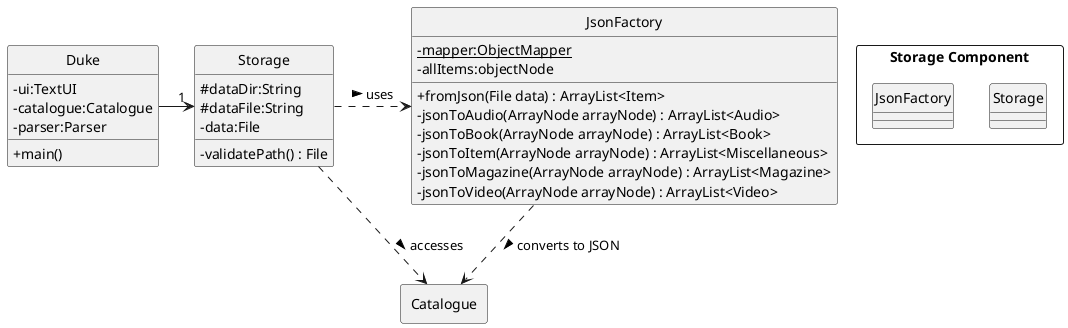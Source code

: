 @startuml
hide circle
skinparam classAttributeIconSize 0

package "Storage Component" <<Rectangle>> {
    class Storage
    class JsonFactory
}

class Duke {
    - ui:TextUI
    - catalogue:Catalogue
    - parser:Parser
    +main()
}

class Storage {
    # dataDir:String
    # dataFile:String
    - data:File
    -validatePath() : File

}

class JsonFactory {
    - {static} mapper:ObjectMapper
    - allItems:objectNode
    + fromJson(File data) : ArrayList<Item>
    - jsonToAudio(ArrayNode arrayNode) : ArrayList<Audio>
    - jsonToBook(ArrayNode arrayNode) : ArrayList<Book>
    - jsonToItem(ArrayNode arrayNode) : ArrayList<Miscellaneous>
    - jsonToMagazine(ArrayNode arrayNode) : ArrayList<Magazine>
    - jsonToVideo(ArrayNode arrayNode) : ArrayList<Video>
}

package Catalogue <<Rectangle>> {
}

Duke -right-> "1" Storage
Storage -[dashed]right-> JsonFactory : uses >
Storage -[dashed]down-> Catalogue : accesses >
JsonFactory -[dashed]down-> Catalogue : converts to JSON >
@enduml